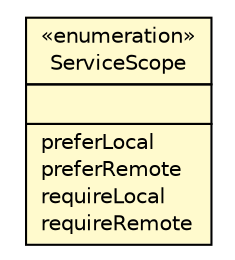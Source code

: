 #!/usr/local/bin/dot
#
# Class diagram 
# Generated by UMLGraph version R5_6 (http://www.umlgraph.org/)
#

digraph G {
	edge [fontname="Helvetica",fontsize=10,labelfontname="Helvetica",labelfontsize=10];
	node [fontname="Helvetica",fontsize=10,shape=plaintext];
	nodesep=0.25;
	ranksep=0.5;
	// sorcer.client.ServiceScope
	c484365 [label=<<table title="sorcer.client.ServiceScope" border="0" cellborder="1" cellspacing="0" cellpadding="2" port="p" bgcolor="lemonChiffon" href="./ServiceScope.html">
		<tr><td><table border="0" cellspacing="0" cellpadding="1">
<tr><td align="center" balign="center"> &#171;enumeration&#187; </td></tr>
<tr><td align="center" balign="center"> ServiceScope </td></tr>
		</table></td></tr>
		<tr><td><table border="0" cellspacing="0" cellpadding="1">
<tr><td align="left" balign="left">  </td></tr>
		</table></td></tr>
		<tr><td><table border="0" cellspacing="0" cellpadding="1">
<tr><td align="left" balign="left"> preferLocal </td></tr>
<tr><td align="left" balign="left"> preferRemote </td></tr>
<tr><td align="left" balign="left"> requireLocal </td></tr>
<tr><td align="left" balign="left"> requireRemote </td></tr>
		</table></td></tr>
		</table>>, URL="./ServiceScope.html", fontname="Helvetica", fontcolor="black", fontsize=10.0];
}

